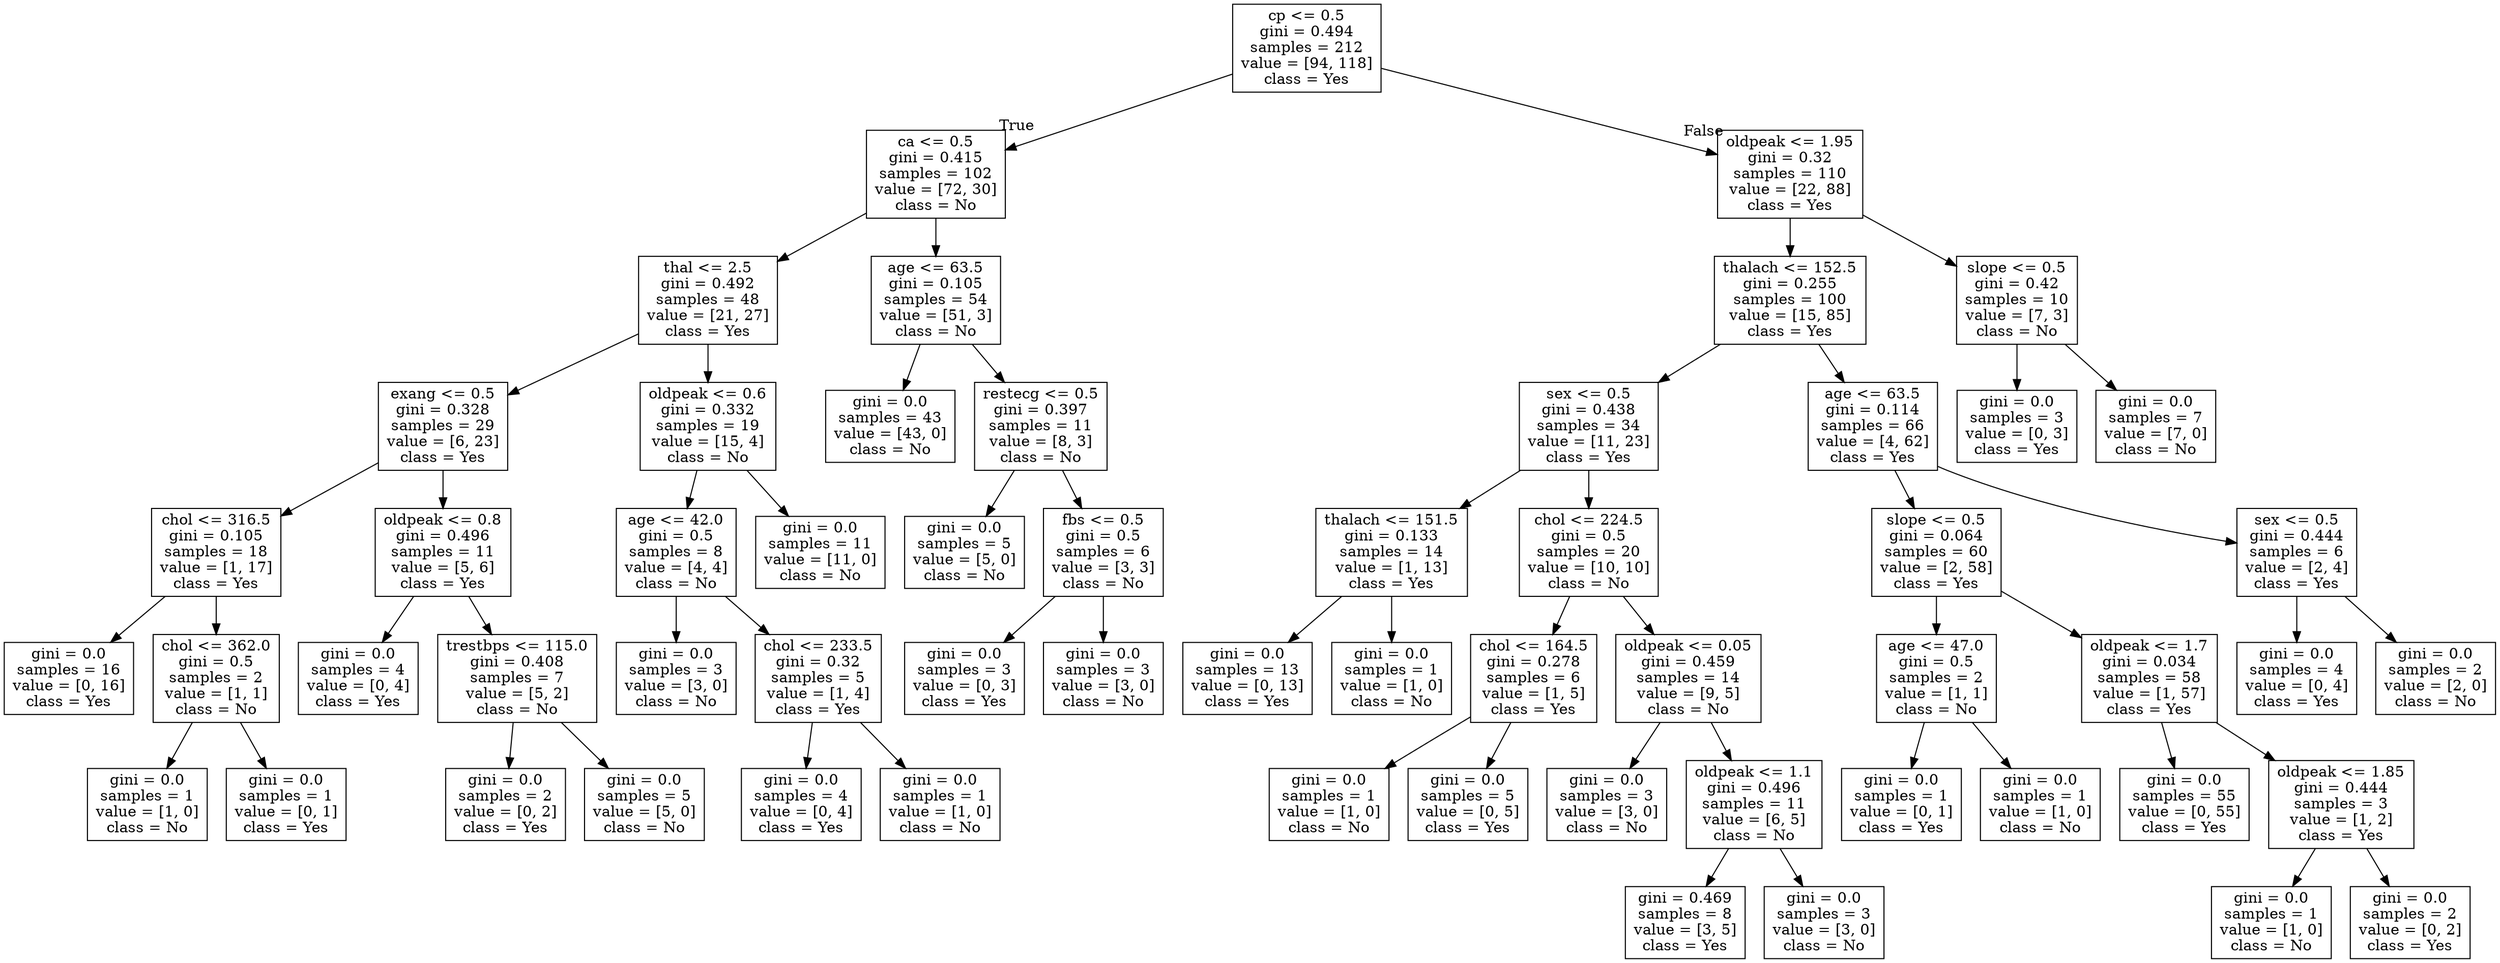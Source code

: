 digraph Tree {
node [shape=box] ;
0 [label="cp <= 0.5\ngini = 0.494\nsamples = 212\nvalue = [94, 118]\nclass = Yes"] ;
1 [label="ca <= 0.5\ngini = 0.415\nsamples = 102\nvalue = [72, 30]\nclass = No"] ;
0 -> 1 [labeldistance=2.5, labelangle=45, headlabel="True"] ;
2 [label="thal <= 2.5\ngini = 0.492\nsamples = 48\nvalue = [21, 27]\nclass = Yes"] ;
1 -> 2 ;
3 [label="exang <= 0.5\ngini = 0.328\nsamples = 29\nvalue = [6, 23]\nclass = Yes"] ;
2 -> 3 ;
4 [label="chol <= 316.5\ngini = 0.105\nsamples = 18\nvalue = [1, 17]\nclass = Yes"] ;
3 -> 4 ;
5 [label="gini = 0.0\nsamples = 16\nvalue = [0, 16]\nclass = Yes"] ;
4 -> 5 ;
6 [label="chol <= 362.0\ngini = 0.5\nsamples = 2\nvalue = [1, 1]\nclass = No"] ;
4 -> 6 ;
7 [label="gini = 0.0\nsamples = 1\nvalue = [1, 0]\nclass = No"] ;
6 -> 7 ;
8 [label="gini = 0.0\nsamples = 1\nvalue = [0, 1]\nclass = Yes"] ;
6 -> 8 ;
9 [label="oldpeak <= 0.8\ngini = 0.496\nsamples = 11\nvalue = [5, 6]\nclass = Yes"] ;
3 -> 9 ;
10 [label="gini = 0.0\nsamples = 4\nvalue = [0, 4]\nclass = Yes"] ;
9 -> 10 ;
11 [label="trestbps <= 115.0\ngini = 0.408\nsamples = 7\nvalue = [5, 2]\nclass = No"] ;
9 -> 11 ;
12 [label="gini = 0.0\nsamples = 2\nvalue = [0, 2]\nclass = Yes"] ;
11 -> 12 ;
13 [label="gini = 0.0\nsamples = 5\nvalue = [5, 0]\nclass = No"] ;
11 -> 13 ;
14 [label="oldpeak <= 0.6\ngini = 0.332\nsamples = 19\nvalue = [15, 4]\nclass = No"] ;
2 -> 14 ;
15 [label="age <= 42.0\ngini = 0.5\nsamples = 8\nvalue = [4, 4]\nclass = No"] ;
14 -> 15 ;
16 [label="gini = 0.0\nsamples = 3\nvalue = [3, 0]\nclass = No"] ;
15 -> 16 ;
17 [label="chol <= 233.5\ngini = 0.32\nsamples = 5\nvalue = [1, 4]\nclass = Yes"] ;
15 -> 17 ;
18 [label="gini = 0.0\nsamples = 4\nvalue = [0, 4]\nclass = Yes"] ;
17 -> 18 ;
19 [label="gini = 0.0\nsamples = 1\nvalue = [1, 0]\nclass = No"] ;
17 -> 19 ;
20 [label="gini = 0.0\nsamples = 11\nvalue = [11, 0]\nclass = No"] ;
14 -> 20 ;
21 [label="age <= 63.5\ngini = 0.105\nsamples = 54\nvalue = [51, 3]\nclass = No"] ;
1 -> 21 ;
22 [label="gini = 0.0\nsamples = 43\nvalue = [43, 0]\nclass = No"] ;
21 -> 22 ;
23 [label="restecg <= 0.5\ngini = 0.397\nsamples = 11\nvalue = [8, 3]\nclass = No"] ;
21 -> 23 ;
24 [label="gini = 0.0\nsamples = 5\nvalue = [5, 0]\nclass = No"] ;
23 -> 24 ;
25 [label="fbs <= 0.5\ngini = 0.5\nsamples = 6\nvalue = [3, 3]\nclass = No"] ;
23 -> 25 ;
26 [label="gini = 0.0\nsamples = 3\nvalue = [0, 3]\nclass = Yes"] ;
25 -> 26 ;
27 [label="gini = 0.0\nsamples = 3\nvalue = [3, 0]\nclass = No"] ;
25 -> 27 ;
28 [label="oldpeak <= 1.95\ngini = 0.32\nsamples = 110\nvalue = [22, 88]\nclass = Yes"] ;
0 -> 28 [labeldistance=2.5, labelangle=-45, headlabel="False"] ;
29 [label="thalach <= 152.5\ngini = 0.255\nsamples = 100\nvalue = [15, 85]\nclass = Yes"] ;
28 -> 29 ;
30 [label="sex <= 0.5\ngini = 0.438\nsamples = 34\nvalue = [11, 23]\nclass = Yes"] ;
29 -> 30 ;
31 [label="thalach <= 151.5\ngini = 0.133\nsamples = 14\nvalue = [1, 13]\nclass = Yes"] ;
30 -> 31 ;
32 [label="gini = 0.0\nsamples = 13\nvalue = [0, 13]\nclass = Yes"] ;
31 -> 32 ;
33 [label="gini = 0.0\nsamples = 1\nvalue = [1, 0]\nclass = No"] ;
31 -> 33 ;
34 [label="chol <= 224.5\ngini = 0.5\nsamples = 20\nvalue = [10, 10]\nclass = No"] ;
30 -> 34 ;
35 [label="chol <= 164.5\ngini = 0.278\nsamples = 6\nvalue = [1, 5]\nclass = Yes"] ;
34 -> 35 ;
36 [label="gini = 0.0\nsamples = 1\nvalue = [1, 0]\nclass = No"] ;
35 -> 36 ;
37 [label="gini = 0.0\nsamples = 5\nvalue = [0, 5]\nclass = Yes"] ;
35 -> 37 ;
38 [label="oldpeak <= 0.05\ngini = 0.459\nsamples = 14\nvalue = [9, 5]\nclass = No"] ;
34 -> 38 ;
39 [label="gini = 0.0\nsamples = 3\nvalue = [3, 0]\nclass = No"] ;
38 -> 39 ;
40 [label="oldpeak <= 1.1\ngini = 0.496\nsamples = 11\nvalue = [6, 5]\nclass = No"] ;
38 -> 40 ;
41 [label="gini = 0.469\nsamples = 8\nvalue = [3, 5]\nclass = Yes"] ;
40 -> 41 ;
42 [label="gini = 0.0\nsamples = 3\nvalue = [3, 0]\nclass = No"] ;
40 -> 42 ;
43 [label="age <= 63.5\ngini = 0.114\nsamples = 66\nvalue = [4, 62]\nclass = Yes"] ;
29 -> 43 ;
44 [label="slope <= 0.5\ngini = 0.064\nsamples = 60\nvalue = [2, 58]\nclass = Yes"] ;
43 -> 44 ;
45 [label="age <= 47.0\ngini = 0.5\nsamples = 2\nvalue = [1, 1]\nclass = No"] ;
44 -> 45 ;
46 [label="gini = 0.0\nsamples = 1\nvalue = [0, 1]\nclass = Yes"] ;
45 -> 46 ;
47 [label="gini = 0.0\nsamples = 1\nvalue = [1, 0]\nclass = No"] ;
45 -> 47 ;
48 [label="oldpeak <= 1.7\ngini = 0.034\nsamples = 58\nvalue = [1, 57]\nclass = Yes"] ;
44 -> 48 ;
49 [label="gini = 0.0\nsamples = 55\nvalue = [0, 55]\nclass = Yes"] ;
48 -> 49 ;
50 [label="oldpeak <= 1.85\ngini = 0.444\nsamples = 3\nvalue = [1, 2]\nclass = Yes"] ;
48 -> 50 ;
51 [label="gini = 0.0\nsamples = 1\nvalue = [1, 0]\nclass = No"] ;
50 -> 51 ;
52 [label="gini = 0.0\nsamples = 2\nvalue = [0, 2]\nclass = Yes"] ;
50 -> 52 ;
53 [label="sex <= 0.5\ngini = 0.444\nsamples = 6\nvalue = [2, 4]\nclass = Yes"] ;
43 -> 53 ;
54 [label="gini = 0.0\nsamples = 4\nvalue = [0, 4]\nclass = Yes"] ;
53 -> 54 ;
55 [label="gini = 0.0\nsamples = 2\nvalue = [2, 0]\nclass = No"] ;
53 -> 55 ;
56 [label="slope <= 0.5\ngini = 0.42\nsamples = 10\nvalue = [7, 3]\nclass = No"] ;
28 -> 56 ;
57 [label="gini = 0.0\nsamples = 3\nvalue = [0, 3]\nclass = Yes"] ;
56 -> 57 ;
58 [label="gini = 0.0\nsamples = 7\nvalue = [7, 0]\nclass = No"] ;
56 -> 58 ;
}